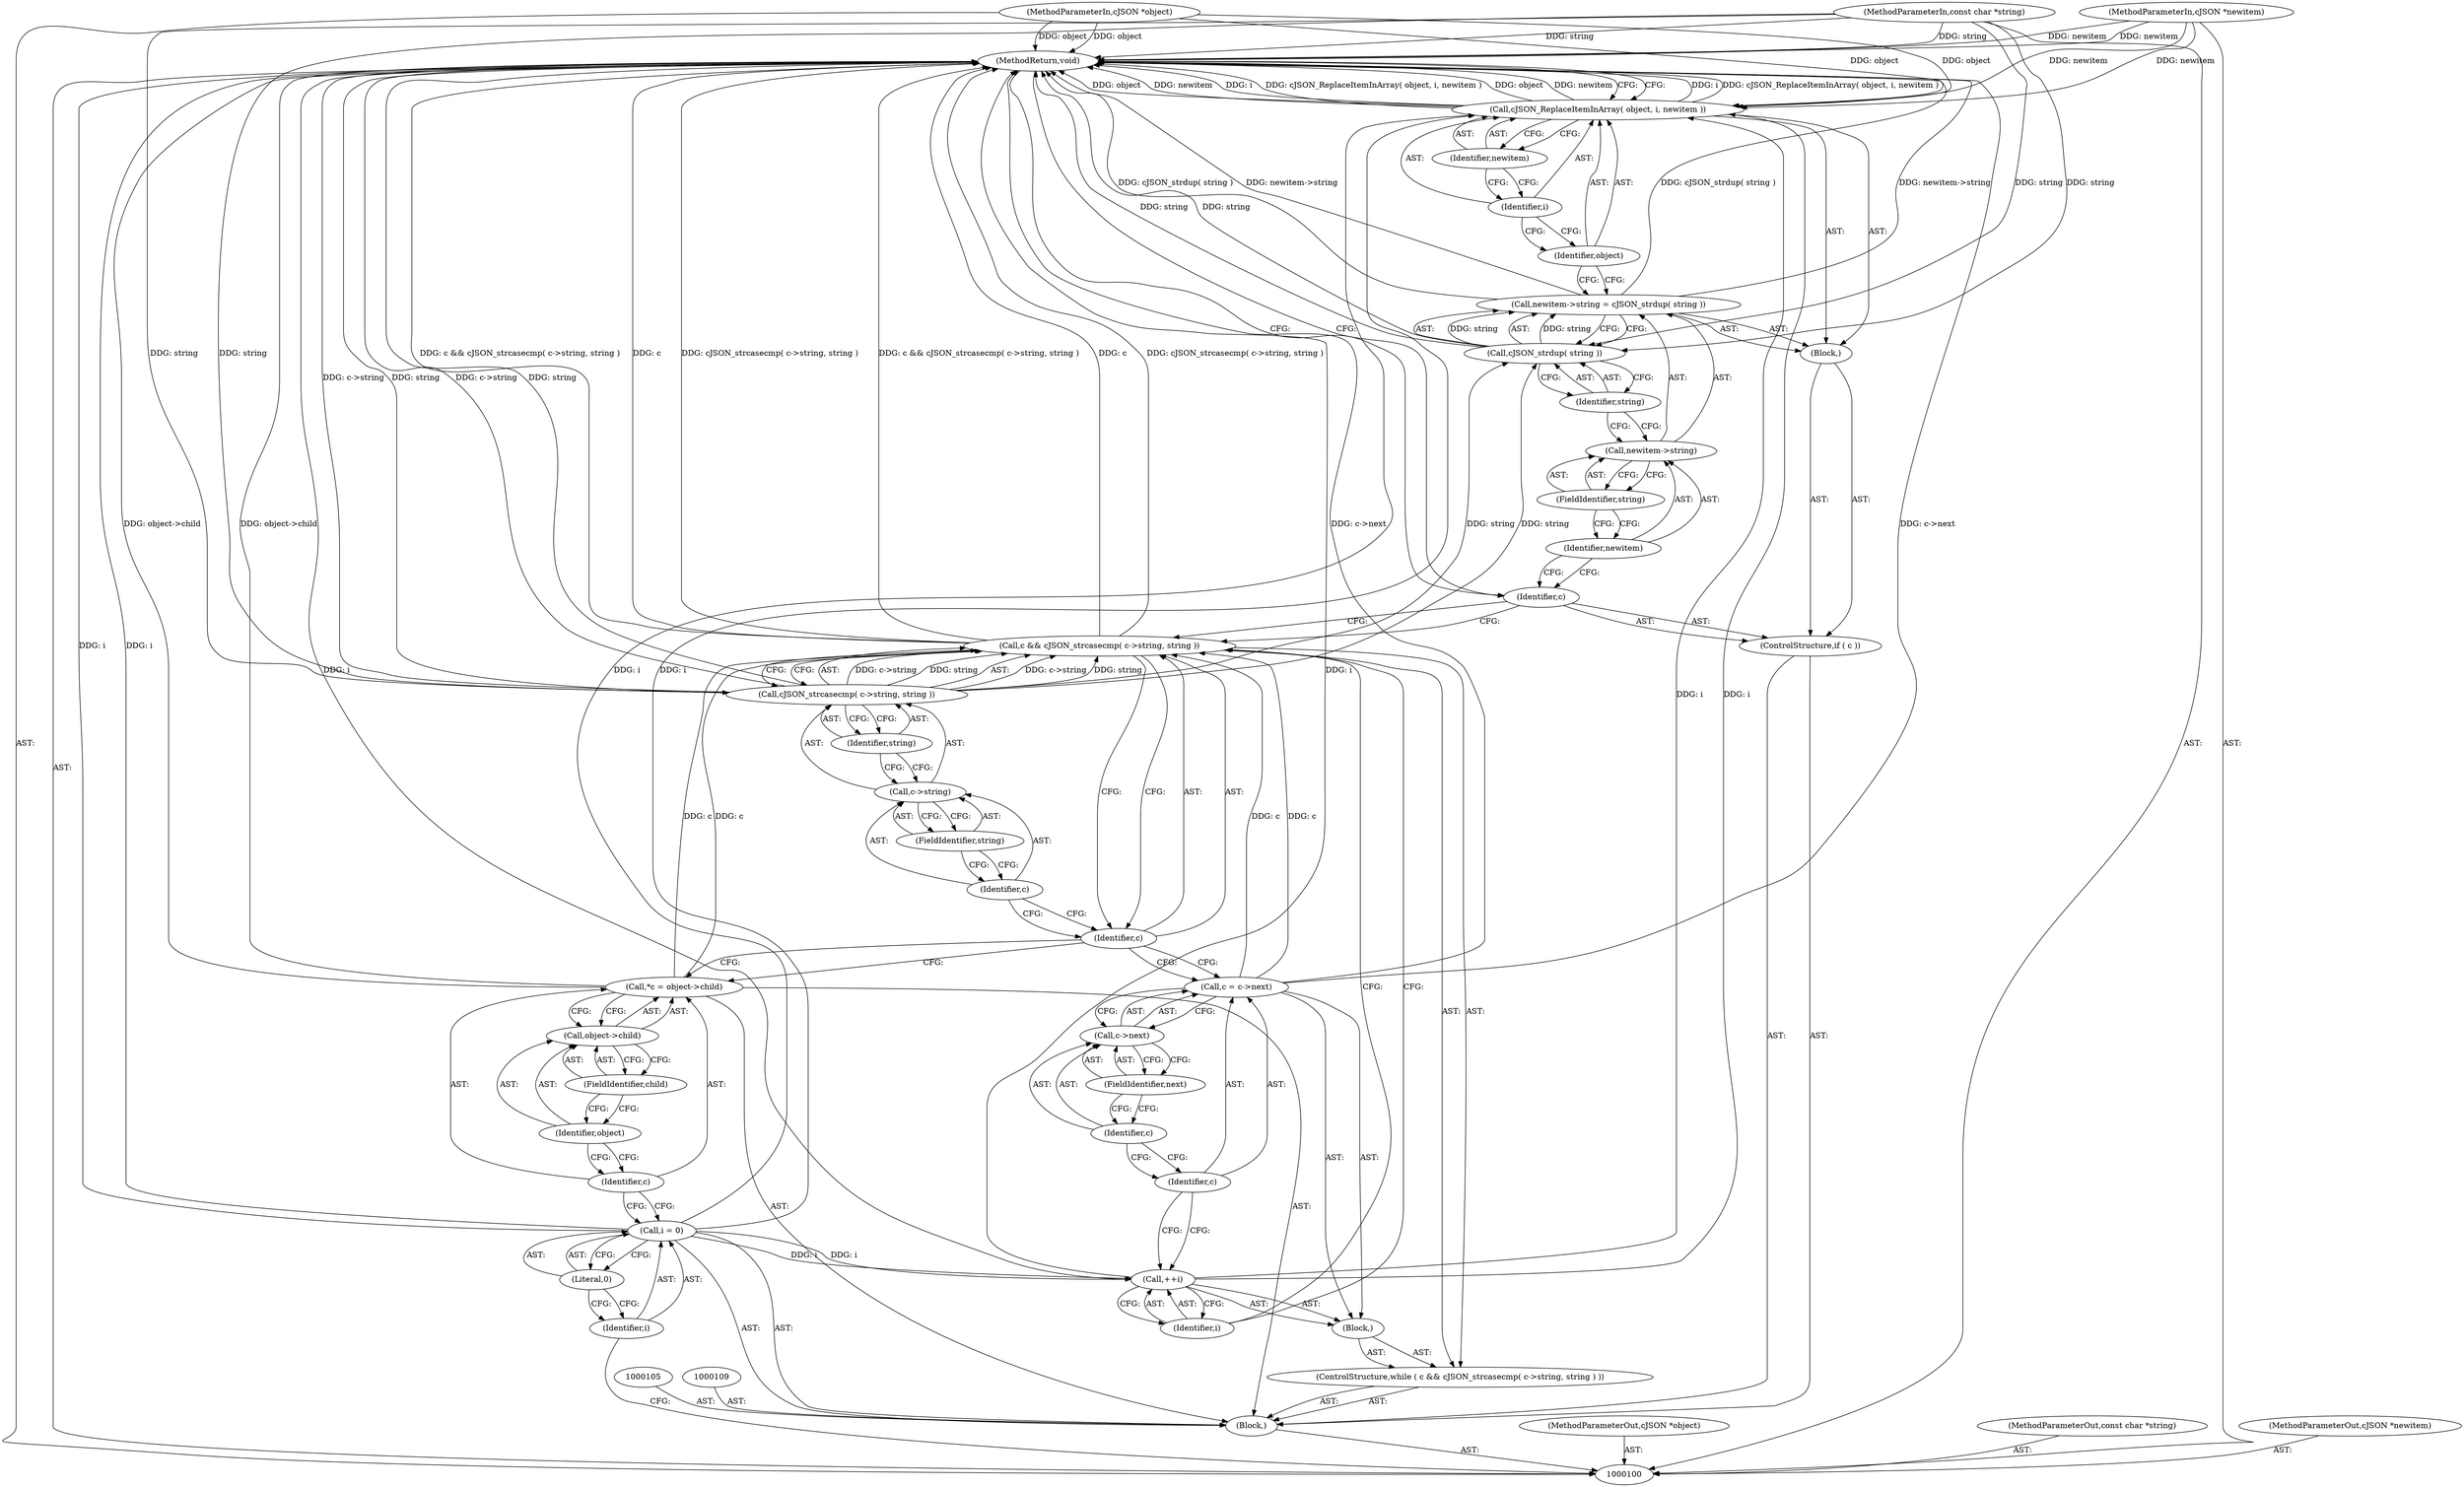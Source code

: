 digraph "1_iperf_91f2fa59e8ed80dfbf400add0164ee0e508e412a_30" {
"1000144" [label="(MethodReturn,void)"];
"1000101" [label="(MethodParameterIn,cJSON *object)"];
"1000184" [label="(MethodParameterOut,cJSON *object)"];
"1000102" [label="(MethodParameterIn,const char *string)"];
"1000185" [label="(MethodParameterOut,const char *string)"];
"1000103" [label="(MethodParameterIn,cJSON *newitem)"];
"1000186" [label="(MethodParameterOut,cJSON *newitem)"];
"1000137" [label="(FieldIdentifier,string)"];
"1000134" [label="(Call,newitem->string = cJSON_strdup( string ))"];
"1000135" [label="(Call,newitem->string)"];
"1000136" [label="(Identifier,newitem)"];
"1000138" [label="(Call,cJSON_strdup( string ))"];
"1000139" [label="(Identifier,string)"];
"1000140" [label="(Call,cJSON_ReplaceItemInArray( object, i, newitem ))"];
"1000141" [label="(Identifier,object)"];
"1000142" [label="(Identifier,i)"];
"1000143" [label="(Identifier,newitem)"];
"1000104" [label="(Block,)"];
"1000106" [label="(Call,i = 0)"];
"1000107" [label="(Identifier,i)"];
"1000108" [label="(Literal,0)"];
"1000112" [label="(Call,object->child)"];
"1000113" [label="(Identifier,object)"];
"1000114" [label="(FieldIdentifier,child)"];
"1000110" [label="(Call,*c = object->child)"];
"1000111" [label="(Identifier,c)"];
"1000115" [label="(ControlStructure,while ( c && cJSON_strcasecmp( c->string, string ) ))"];
"1000118" [label="(Call,cJSON_strcasecmp( c->string, string ))"];
"1000119" [label="(Call,c->string)"];
"1000120" [label="(Identifier,c)"];
"1000121" [label="(FieldIdentifier,string)"];
"1000122" [label="(Identifier,string)"];
"1000123" [label="(Block,)"];
"1000116" [label="(Call,c && cJSON_strcasecmp( c->string, string ))"];
"1000117" [label="(Identifier,c)"];
"1000124" [label="(Call,++i)"];
"1000125" [label="(Identifier,i)"];
"1000126" [label="(Call,c = c->next)"];
"1000127" [label="(Identifier,c)"];
"1000128" [label="(Call,c->next)"];
"1000129" [label="(Identifier,c)"];
"1000130" [label="(FieldIdentifier,next)"];
"1000131" [label="(ControlStructure,if ( c ))"];
"1000133" [label="(Block,)"];
"1000132" [label="(Identifier,c)"];
"1000144" -> "1000100"  [label="AST: "];
"1000144" -> "1000140"  [label="CFG: "];
"1000144" -> "1000132"  [label="CFG: "];
"1000116" -> "1000144"  [label="DDG: c"];
"1000116" -> "1000144"  [label="DDG: cJSON_strcasecmp( c->string, string )"];
"1000116" -> "1000144"  [label="DDG: c && cJSON_strcasecmp( c->string, string )"];
"1000140" -> "1000144"  [label="DDG: i"];
"1000140" -> "1000144"  [label="DDG: cJSON_ReplaceItemInArray( object, i, newitem )"];
"1000140" -> "1000144"  [label="DDG: object"];
"1000140" -> "1000144"  [label="DDG: newitem"];
"1000124" -> "1000144"  [label="DDG: i"];
"1000106" -> "1000144"  [label="DDG: i"];
"1000118" -> "1000144"  [label="DDG: c->string"];
"1000118" -> "1000144"  [label="DDG: string"];
"1000138" -> "1000144"  [label="DDG: string"];
"1000103" -> "1000144"  [label="DDG: newitem"];
"1000102" -> "1000144"  [label="DDG: string"];
"1000110" -> "1000144"  [label="DDG: object->child"];
"1000134" -> "1000144"  [label="DDG: newitem->string"];
"1000134" -> "1000144"  [label="DDG: cJSON_strdup( string )"];
"1000101" -> "1000144"  [label="DDG: object"];
"1000126" -> "1000144"  [label="DDG: c->next"];
"1000101" -> "1000100"  [label="AST: "];
"1000101" -> "1000144"  [label="DDG: object"];
"1000101" -> "1000140"  [label="DDG: object"];
"1000184" -> "1000100"  [label="AST: "];
"1000102" -> "1000100"  [label="AST: "];
"1000102" -> "1000144"  [label="DDG: string"];
"1000102" -> "1000118"  [label="DDG: string"];
"1000102" -> "1000138"  [label="DDG: string"];
"1000185" -> "1000100"  [label="AST: "];
"1000103" -> "1000100"  [label="AST: "];
"1000103" -> "1000144"  [label="DDG: newitem"];
"1000103" -> "1000140"  [label="DDG: newitem"];
"1000186" -> "1000100"  [label="AST: "];
"1000137" -> "1000135"  [label="AST: "];
"1000137" -> "1000136"  [label="CFG: "];
"1000135" -> "1000137"  [label="CFG: "];
"1000134" -> "1000133"  [label="AST: "];
"1000134" -> "1000138"  [label="CFG: "];
"1000135" -> "1000134"  [label="AST: "];
"1000138" -> "1000134"  [label="AST: "];
"1000141" -> "1000134"  [label="CFG: "];
"1000134" -> "1000144"  [label="DDG: newitem->string"];
"1000134" -> "1000144"  [label="DDG: cJSON_strdup( string )"];
"1000138" -> "1000134"  [label="DDG: string"];
"1000135" -> "1000134"  [label="AST: "];
"1000135" -> "1000137"  [label="CFG: "];
"1000136" -> "1000135"  [label="AST: "];
"1000137" -> "1000135"  [label="AST: "];
"1000139" -> "1000135"  [label="CFG: "];
"1000136" -> "1000135"  [label="AST: "];
"1000136" -> "1000132"  [label="CFG: "];
"1000137" -> "1000136"  [label="CFG: "];
"1000138" -> "1000134"  [label="AST: "];
"1000138" -> "1000139"  [label="CFG: "];
"1000139" -> "1000138"  [label="AST: "];
"1000134" -> "1000138"  [label="CFG: "];
"1000138" -> "1000144"  [label="DDG: string"];
"1000138" -> "1000134"  [label="DDG: string"];
"1000118" -> "1000138"  [label="DDG: string"];
"1000102" -> "1000138"  [label="DDG: string"];
"1000139" -> "1000138"  [label="AST: "];
"1000139" -> "1000135"  [label="CFG: "];
"1000138" -> "1000139"  [label="CFG: "];
"1000140" -> "1000133"  [label="AST: "];
"1000140" -> "1000143"  [label="CFG: "];
"1000141" -> "1000140"  [label="AST: "];
"1000142" -> "1000140"  [label="AST: "];
"1000143" -> "1000140"  [label="AST: "];
"1000144" -> "1000140"  [label="CFG: "];
"1000140" -> "1000144"  [label="DDG: i"];
"1000140" -> "1000144"  [label="DDG: cJSON_ReplaceItemInArray( object, i, newitem )"];
"1000140" -> "1000144"  [label="DDG: object"];
"1000140" -> "1000144"  [label="DDG: newitem"];
"1000101" -> "1000140"  [label="DDG: object"];
"1000124" -> "1000140"  [label="DDG: i"];
"1000106" -> "1000140"  [label="DDG: i"];
"1000103" -> "1000140"  [label="DDG: newitem"];
"1000141" -> "1000140"  [label="AST: "];
"1000141" -> "1000134"  [label="CFG: "];
"1000142" -> "1000141"  [label="CFG: "];
"1000142" -> "1000140"  [label="AST: "];
"1000142" -> "1000141"  [label="CFG: "];
"1000143" -> "1000142"  [label="CFG: "];
"1000143" -> "1000140"  [label="AST: "];
"1000143" -> "1000142"  [label="CFG: "];
"1000140" -> "1000143"  [label="CFG: "];
"1000104" -> "1000100"  [label="AST: "];
"1000105" -> "1000104"  [label="AST: "];
"1000106" -> "1000104"  [label="AST: "];
"1000109" -> "1000104"  [label="AST: "];
"1000110" -> "1000104"  [label="AST: "];
"1000115" -> "1000104"  [label="AST: "];
"1000131" -> "1000104"  [label="AST: "];
"1000106" -> "1000104"  [label="AST: "];
"1000106" -> "1000108"  [label="CFG: "];
"1000107" -> "1000106"  [label="AST: "];
"1000108" -> "1000106"  [label="AST: "];
"1000111" -> "1000106"  [label="CFG: "];
"1000106" -> "1000144"  [label="DDG: i"];
"1000106" -> "1000124"  [label="DDG: i"];
"1000106" -> "1000140"  [label="DDG: i"];
"1000107" -> "1000106"  [label="AST: "];
"1000107" -> "1000100"  [label="CFG: "];
"1000108" -> "1000107"  [label="CFG: "];
"1000108" -> "1000106"  [label="AST: "];
"1000108" -> "1000107"  [label="CFG: "];
"1000106" -> "1000108"  [label="CFG: "];
"1000112" -> "1000110"  [label="AST: "];
"1000112" -> "1000114"  [label="CFG: "];
"1000113" -> "1000112"  [label="AST: "];
"1000114" -> "1000112"  [label="AST: "];
"1000110" -> "1000112"  [label="CFG: "];
"1000113" -> "1000112"  [label="AST: "];
"1000113" -> "1000111"  [label="CFG: "];
"1000114" -> "1000113"  [label="CFG: "];
"1000114" -> "1000112"  [label="AST: "];
"1000114" -> "1000113"  [label="CFG: "];
"1000112" -> "1000114"  [label="CFG: "];
"1000110" -> "1000104"  [label="AST: "];
"1000110" -> "1000112"  [label="CFG: "];
"1000111" -> "1000110"  [label="AST: "];
"1000112" -> "1000110"  [label="AST: "];
"1000117" -> "1000110"  [label="CFG: "];
"1000110" -> "1000144"  [label="DDG: object->child"];
"1000110" -> "1000116"  [label="DDG: c"];
"1000111" -> "1000110"  [label="AST: "];
"1000111" -> "1000106"  [label="CFG: "];
"1000113" -> "1000111"  [label="CFG: "];
"1000115" -> "1000104"  [label="AST: "];
"1000116" -> "1000115"  [label="AST: "];
"1000123" -> "1000115"  [label="AST: "];
"1000118" -> "1000116"  [label="AST: "];
"1000118" -> "1000122"  [label="CFG: "];
"1000119" -> "1000118"  [label="AST: "];
"1000122" -> "1000118"  [label="AST: "];
"1000116" -> "1000118"  [label="CFG: "];
"1000118" -> "1000144"  [label="DDG: c->string"];
"1000118" -> "1000144"  [label="DDG: string"];
"1000118" -> "1000116"  [label="DDG: c->string"];
"1000118" -> "1000116"  [label="DDG: string"];
"1000102" -> "1000118"  [label="DDG: string"];
"1000118" -> "1000138"  [label="DDG: string"];
"1000119" -> "1000118"  [label="AST: "];
"1000119" -> "1000121"  [label="CFG: "];
"1000120" -> "1000119"  [label="AST: "];
"1000121" -> "1000119"  [label="AST: "];
"1000122" -> "1000119"  [label="CFG: "];
"1000120" -> "1000119"  [label="AST: "];
"1000120" -> "1000117"  [label="CFG: "];
"1000121" -> "1000120"  [label="CFG: "];
"1000121" -> "1000119"  [label="AST: "];
"1000121" -> "1000120"  [label="CFG: "];
"1000119" -> "1000121"  [label="CFG: "];
"1000122" -> "1000118"  [label="AST: "];
"1000122" -> "1000119"  [label="CFG: "];
"1000118" -> "1000122"  [label="CFG: "];
"1000123" -> "1000115"  [label="AST: "];
"1000124" -> "1000123"  [label="AST: "];
"1000126" -> "1000123"  [label="AST: "];
"1000116" -> "1000115"  [label="AST: "];
"1000116" -> "1000117"  [label="CFG: "];
"1000116" -> "1000118"  [label="CFG: "];
"1000117" -> "1000116"  [label="AST: "];
"1000118" -> "1000116"  [label="AST: "];
"1000125" -> "1000116"  [label="CFG: "];
"1000132" -> "1000116"  [label="CFG: "];
"1000116" -> "1000144"  [label="DDG: c"];
"1000116" -> "1000144"  [label="DDG: cJSON_strcasecmp( c->string, string )"];
"1000116" -> "1000144"  [label="DDG: c && cJSON_strcasecmp( c->string, string )"];
"1000126" -> "1000116"  [label="DDG: c"];
"1000110" -> "1000116"  [label="DDG: c"];
"1000118" -> "1000116"  [label="DDG: c->string"];
"1000118" -> "1000116"  [label="DDG: string"];
"1000117" -> "1000116"  [label="AST: "];
"1000117" -> "1000126"  [label="CFG: "];
"1000117" -> "1000110"  [label="CFG: "];
"1000120" -> "1000117"  [label="CFG: "];
"1000116" -> "1000117"  [label="CFG: "];
"1000124" -> "1000123"  [label="AST: "];
"1000124" -> "1000125"  [label="CFG: "];
"1000125" -> "1000124"  [label="AST: "];
"1000127" -> "1000124"  [label="CFG: "];
"1000124" -> "1000144"  [label="DDG: i"];
"1000106" -> "1000124"  [label="DDG: i"];
"1000124" -> "1000140"  [label="DDG: i"];
"1000125" -> "1000124"  [label="AST: "];
"1000125" -> "1000116"  [label="CFG: "];
"1000124" -> "1000125"  [label="CFG: "];
"1000126" -> "1000123"  [label="AST: "];
"1000126" -> "1000128"  [label="CFG: "];
"1000127" -> "1000126"  [label="AST: "];
"1000128" -> "1000126"  [label="AST: "];
"1000117" -> "1000126"  [label="CFG: "];
"1000126" -> "1000144"  [label="DDG: c->next"];
"1000126" -> "1000116"  [label="DDG: c"];
"1000127" -> "1000126"  [label="AST: "];
"1000127" -> "1000124"  [label="CFG: "];
"1000129" -> "1000127"  [label="CFG: "];
"1000128" -> "1000126"  [label="AST: "];
"1000128" -> "1000130"  [label="CFG: "];
"1000129" -> "1000128"  [label="AST: "];
"1000130" -> "1000128"  [label="AST: "];
"1000126" -> "1000128"  [label="CFG: "];
"1000129" -> "1000128"  [label="AST: "];
"1000129" -> "1000127"  [label="CFG: "];
"1000130" -> "1000129"  [label="CFG: "];
"1000130" -> "1000128"  [label="AST: "];
"1000130" -> "1000129"  [label="CFG: "];
"1000128" -> "1000130"  [label="CFG: "];
"1000131" -> "1000104"  [label="AST: "];
"1000132" -> "1000131"  [label="AST: "];
"1000133" -> "1000131"  [label="AST: "];
"1000133" -> "1000131"  [label="AST: "];
"1000134" -> "1000133"  [label="AST: "];
"1000140" -> "1000133"  [label="AST: "];
"1000132" -> "1000131"  [label="AST: "];
"1000132" -> "1000116"  [label="CFG: "];
"1000136" -> "1000132"  [label="CFG: "];
"1000144" -> "1000132"  [label="CFG: "];
}
